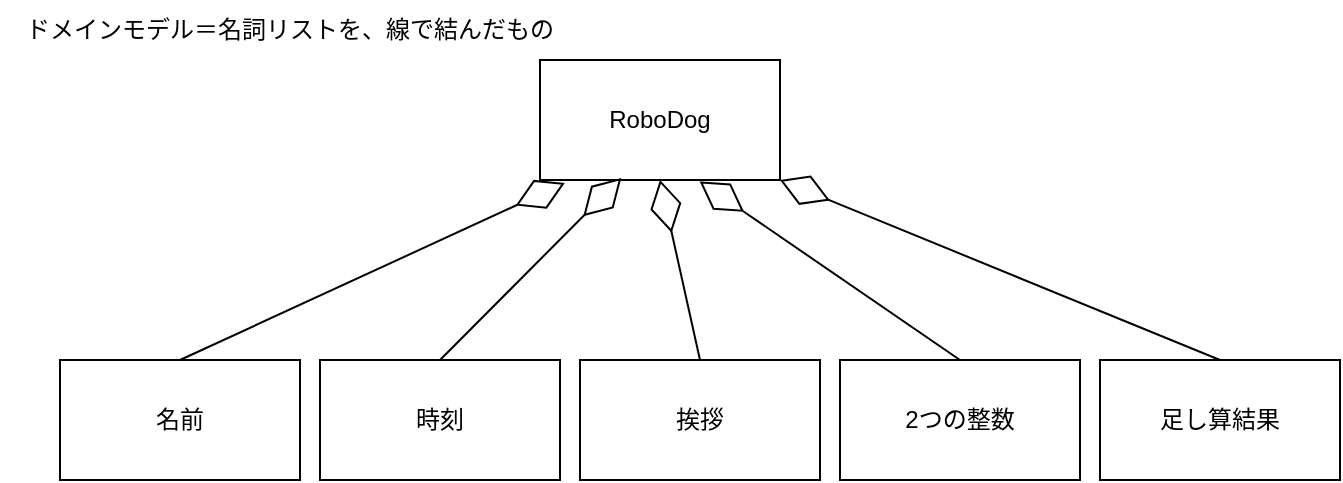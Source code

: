 <mxfile version="28.2.1">
  <diagram id="w7atJwyPOIAcovxztLUA" name="ページ1">
    <mxGraphModel dx="1071" dy="553" grid="1" gridSize="10" guides="1" tooltips="1" connect="1" arrows="1" fold="1" page="1" pageScale="1" pageWidth="827" pageHeight="1169" math="0" shadow="0">
      <root>
        <mxCell id="0" />
        <mxCell id="1" parent="0" />
        <mxCell id="2" value="RoboDog" style="rounded=0;whiteSpace=wrap;html=1;" parent="1" vertex="1">
          <mxGeometry x="280" y="30" width="120" height="60" as="geometry" />
        </mxCell>
        <mxCell id="2ZC2O6Cw2sdH8qRI6ojg-2" value="名前" style="rounded=0;whiteSpace=wrap;html=1;" vertex="1" parent="1">
          <mxGeometry x="40" y="180" width="120" height="60" as="geometry" />
        </mxCell>
        <mxCell id="2ZC2O6Cw2sdH8qRI6ojg-3" value="" style="endArrow=diamondThin;endFill=0;endSize=24;html=1;rounded=0;fontSize=12;curved=1;entryX=0.103;entryY=1.025;entryDx=0;entryDy=0;exitX=0.5;exitY=0;exitDx=0;exitDy=0;entryPerimeter=0;" edge="1" parent="1" source="2ZC2O6Cw2sdH8qRI6ojg-2" target="2">
          <mxGeometry width="160" relative="1" as="geometry">
            <mxPoint x="280" y="380" as="sourcePoint" />
            <mxPoint x="460" y="270" as="targetPoint" />
          </mxGeometry>
        </mxCell>
        <mxCell id="2ZC2O6Cw2sdH8qRI6ojg-5" value="時刻" style="rounded=0;whiteSpace=wrap;html=1;" vertex="1" parent="1">
          <mxGeometry x="170" y="180" width="120" height="60" as="geometry" />
        </mxCell>
        <mxCell id="2ZC2O6Cw2sdH8qRI6ojg-6" value="" style="endArrow=diamondThin;endFill=0;endSize=24;html=1;rounded=0;fontSize=12;curved=1;entryX=0.339;entryY=0.983;entryDx=0;entryDy=0;exitX=0.5;exitY=0;exitDx=0;exitDy=0;entryPerimeter=0;" edge="1" parent="1" source="2ZC2O6Cw2sdH8qRI6ojg-5" target="2">
          <mxGeometry width="160" relative="1" as="geometry">
            <mxPoint x="410" y="380" as="sourcePoint" />
            <mxPoint x="290" y="110" as="targetPoint" />
          </mxGeometry>
        </mxCell>
        <mxCell id="2ZC2O6Cw2sdH8qRI6ojg-7" value="挨拶" style="rounded=0;whiteSpace=wrap;html=1;" vertex="1" parent="1">
          <mxGeometry x="300" y="180" width="120" height="60" as="geometry" />
        </mxCell>
        <mxCell id="2ZC2O6Cw2sdH8qRI6ojg-8" value="" style="endArrow=diamondThin;endFill=0;endSize=24;html=1;rounded=0;fontSize=12;curved=1;entryX=0.5;entryY=1;entryDx=0;entryDy=0;exitX=0.5;exitY=0;exitDx=0;exitDy=0;" edge="1" parent="1" source="2ZC2O6Cw2sdH8qRI6ojg-7" target="2">
          <mxGeometry width="160" relative="1" as="geometry">
            <mxPoint x="500" y="470" as="sourcePoint" />
            <mxPoint x="380" y="200" as="targetPoint" />
          </mxGeometry>
        </mxCell>
        <mxCell id="2ZC2O6Cw2sdH8qRI6ojg-9" value="2つの整数" style="rounded=0;whiteSpace=wrap;html=1;" vertex="1" parent="1">
          <mxGeometry x="430" y="180" width="120" height="60" as="geometry" />
        </mxCell>
        <mxCell id="2ZC2O6Cw2sdH8qRI6ojg-10" value="" style="endArrow=diamondThin;endFill=0;endSize=24;html=1;rounded=0;fontSize=12;curved=1;entryX=0.665;entryY=1.011;entryDx=0;entryDy=0;exitX=0.5;exitY=0;exitDx=0;exitDy=0;entryPerimeter=0;" edge="1" parent="1" source="2ZC2O6Cw2sdH8qRI6ojg-9" target="2">
          <mxGeometry width="160" relative="1" as="geometry">
            <mxPoint x="750" y="370" as="sourcePoint" />
            <mxPoint x="630" y="100" as="targetPoint" />
          </mxGeometry>
        </mxCell>
        <mxCell id="2ZC2O6Cw2sdH8qRI6ojg-11" value="足し算結果" style="rounded=0;whiteSpace=wrap;html=1;" vertex="1" parent="1">
          <mxGeometry x="560" y="180" width="120" height="60" as="geometry" />
        </mxCell>
        <mxCell id="2ZC2O6Cw2sdH8qRI6ojg-12" value="" style="endArrow=diamondThin;endFill=0;endSize=24;html=1;rounded=0;fontSize=12;curved=1;entryX=1;entryY=1;entryDx=0;entryDy=0;exitX=0.5;exitY=0;exitDx=0;exitDy=0;" edge="1" parent="1" source="2ZC2O6Cw2sdH8qRI6ojg-11" target="2">
          <mxGeometry width="160" relative="1" as="geometry">
            <mxPoint x="630" y="570" as="sourcePoint" />
            <mxPoint x="510" y="300" as="targetPoint" />
          </mxGeometry>
        </mxCell>
        <mxCell id="2ZC2O6Cw2sdH8qRI6ojg-14" value="ドメインモデル＝名詞リストを、線で結んだもの" style="text;html=1;align=center;verticalAlign=middle;whiteSpace=wrap;rounded=0;" vertex="1" parent="1">
          <mxGeometry x="10" width="290" height="30" as="geometry" />
        </mxCell>
      </root>
    </mxGraphModel>
  </diagram>
</mxfile>
